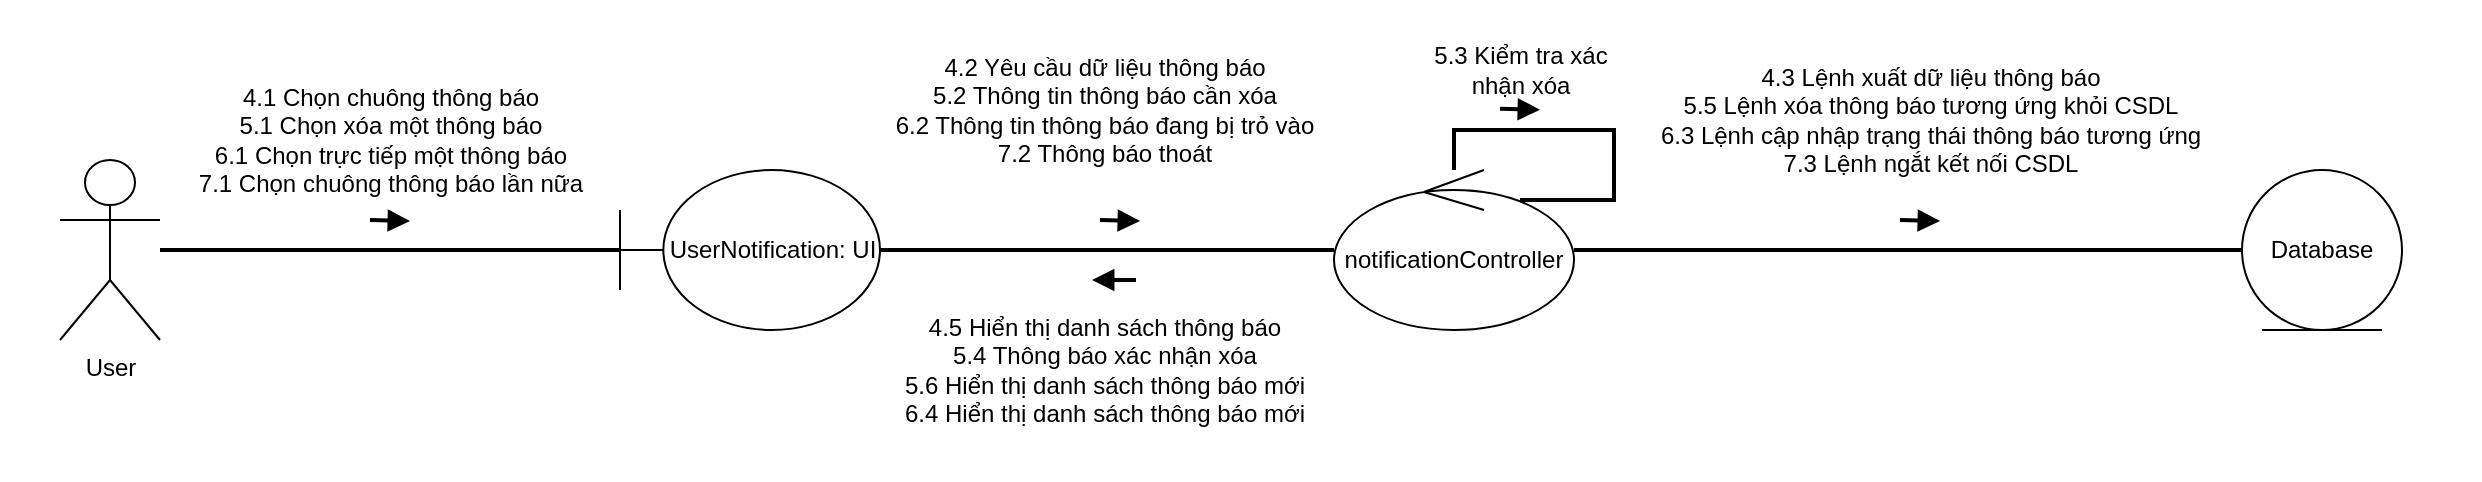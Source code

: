 <mxfile version="13.9.8" type="device"><diagram id="UMp4rM9oPchysH3H6uYc" name="Page-1"><mxGraphModel dx="1038" dy="580" grid="1" gridSize="10" guides="1" tooltips="1" connect="1" arrows="1" fold="1" page="1" pageScale="1" pageWidth="827" pageHeight="1169" math="0" shadow="0"><root><mxCell id="0"/><mxCell id="1" parent="0"/><mxCell id="R-2VJKFItc9dEQcIXdcc-28" value="" style="rounded=0;whiteSpace=wrap;html=1;strokeWidth=2;strokeColor=none;" parent="1" vertex="1"><mxGeometry x="40" y="30" width="1240" height="240" as="geometry"/></mxCell><mxCell id="R-2VJKFItc9dEQcIXdcc-1" value="" style="endArrow=none;html=1;startArrow=block;startFill=1;endFill=0;strokeWidth=2;rounded=0;" parent="1" edge="1"><mxGeometry width="50" height="50" relative="1" as="geometry"><mxPoint x="245" y="140.5" as="sourcePoint"/><mxPoint x="225" y="140" as="targetPoint"/></mxGeometry></mxCell><mxCell id="R-2VJKFItc9dEQcIXdcc-2" value="User" style="shape=umlActor;verticalLabelPosition=bottom;verticalAlign=top;html=1;outlineConnect=0;" parent="1" vertex="1"><mxGeometry x="70" y="110" width="50" height="90" as="geometry"/></mxCell><mxCell id="R-2VJKFItc9dEQcIXdcc-9" style="edgeStyle=orthogonalEdgeStyle;rounded=0;orthogonalLoop=1;jettySize=auto;html=1;startArrow=none;startFill=0;endArrow=none;endFill=0;strokeWidth=2;" parent="1" source="R-2VJKFItc9dEQcIXdcc-3" target="R-2VJKFItc9dEQcIXdcc-5" edge="1"><mxGeometry relative="1" as="geometry"/></mxCell><mxCell id="R-2VJKFItc9dEQcIXdcc-3" value="UserNotification: UI" style="shape=umlBoundary;whiteSpace=wrap;html=1;" parent="1" vertex="1"><mxGeometry x="350" y="115" width="130" height="80" as="geometry"/></mxCell><mxCell id="R-2VJKFItc9dEQcIXdcc-4" value="Database" style="ellipse;shape=umlEntity;whiteSpace=wrap;html=1;" parent="1" vertex="1"><mxGeometry x="1161" y="115" width="80" height="80" as="geometry"/></mxCell><mxCell id="R-2VJKFItc9dEQcIXdcc-10" style="edgeStyle=orthogonalEdgeStyle;rounded=0;orthogonalLoop=1;jettySize=auto;html=1;startArrow=none;startFill=0;endArrow=none;endFill=0;strokeWidth=2;" parent="1" source="R-2VJKFItc9dEQcIXdcc-5" target="R-2VJKFItc9dEQcIXdcc-4" edge="1"><mxGeometry relative="1" as="geometry"/></mxCell><mxCell id="R-2VJKFItc9dEQcIXdcc-5" value="notificationController" style="ellipse;shape=umlControl;whiteSpace=wrap;html=1;" parent="1" vertex="1"><mxGeometry x="707" y="115" width="120" height="80" as="geometry"/></mxCell><mxCell id="R-2VJKFItc9dEQcIXdcc-8" value="" style="line;strokeWidth=2;fillColor=none;align=left;verticalAlign=middle;spacingTop=-1;spacingLeft=3;spacingRight=3;rotatable=0;labelPosition=right;points=[];portConstraint=eastwest;" parent="1" vertex="1"><mxGeometry x="120" y="151" width="230" height="8" as="geometry"/></mxCell><mxCell id="R-2VJKFItc9dEQcIXdcc-15" value="" style="endArrow=none;html=1;startArrow=block;startFill=1;endFill=0;strokeWidth=2;rounded=0;" parent="1" edge="1"><mxGeometry width="50" height="50" relative="1" as="geometry"><mxPoint x="610" y="140.5" as="sourcePoint"/><mxPoint x="590" y="140" as="targetPoint"/></mxGeometry></mxCell><mxCell id="R-2VJKFItc9dEQcIXdcc-17" value="4.1 Chọn chuông thông báo&lt;br&gt;5.1 Chọn xóa một thông báo&lt;br&gt;6.1 Chọn trực tiếp một thông báo&lt;br&gt;7.1 Chọn chuông thông báo lần nữa" style="text;html=1;align=center;verticalAlign=middle;resizable=0;points=[];autosize=1;" parent="1" vertex="1"><mxGeometry x="130" y="70" width="210" height="60" as="geometry"/></mxCell><mxCell id="R-2VJKFItc9dEQcIXdcc-21" value="4.2 Yêu cầu dữ liệu thông báo&lt;br&gt;5.2 Thông tin thông báo cần xóa&lt;br&gt;6.2 Thông tin thông báo đang bị trỏ vào&lt;br&gt;7.2 Thông báo thoát" style="text;html=1;align=center;verticalAlign=middle;resizable=0;points=[];autosize=1;" parent="1" vertex="1"><mxGeometry x="477" y="55" width="230" height="60" as="geometry"/></mxCell><mxCell id="R-2VJKFItc9dEQcIXdcc-22" value="" style="endArrow=none;html=1;startArrow=block;startFill=1;endFill=0;strokeWidth=2;rounded=0;" parent="1" edge="1"><mxGeometry width="50" height="50" relative="1" as="geometry"><mxPoint x="1010" y="140.5" as="sourcePoint"/><mxPoint x="990" y="140" as="targetPoint"/></mxGeometry></mxCell><mxCell id="R-2VJKFItc9dEQcIXdcc-23" value="4.3 Lệnh xuất dữ liệu thông báo&lt;br&gt;5.5 Lệnh xóa thông báo tương ứng khỏi CSDL&lt;br&gt;6.3 Lệnh cập nhập trạng thái thông báo tương ứng&lt;br&gt;7.3 Lệnh ngắt kết nối CSDL" style="text;html=1;align=center;verticalAlign=middle;resizable=0;points=[];autosize=1;" parent="1" vertex="1"><mxGeometry x="860" y="60" width="290" height="60" as="geometry"/></mxCell><mxCell id="R-2VJKFItc9dEQcIXdcc-24" style="edgeStyle=orthogonalEdgeStyle;rounded=0;orthogonalLoop=1;jettySize=auto;html=1;entryX=0.775;entryY=0.188;entryDx=0;entryDy=0;entryPerimeter=0;startArrow=none;startFill=0;endArrow=none;endFill=0;strokeWidth=2;" parent="1" source="R-2VJKFItc9dEQcIXdcc-5" target="R-2VJKFItc9dEQcIXdcc-5" edge="1"><mxGeometry relative="1" as="geometry"><Array as="points"><mxPoint x="767" y="95"/><mxPoint x="847" y="95"/><mxPoint x="847" y="130"/></Array></mxGeometry></mxCell><mxCell id="R-2VJKFItc9dEQcIXdcc-25" value="5.3 Kiểm tra xác&lt;br&gt;nhận xóa" style="text;html=1;align=center;verticalAlign=middle;resizable=0;points=[];autosize=1;" parent="1" vertex="1"><mxGeometry x="750" y="50" width="100" height="30" as="geometry"/></mxCell><mxCell id="R-2VJKFItc9dEQcIXdcc-26" value="" style="endArrow=none;html=1;startArrow=block;startFill=1;endFill=0;strokeWidth=2;rounded=0;" parent="1" edge="1"><mxGeometry width="50" height="50" relative="1" as="geometry"><mxPoint x="586" y="170" as="sourcePoint"/><mxPoint x="608" y="170" as="targetPoint"/></mxGeometry></mxCell><mxCell id="R-2VJKFItc9dEQcIXdcc-27" value="4.5 Hiển thị danh sách thông báo&lt;br&gt;5.4 Thông báo xác nhận xóa&lt;br&gt;5.6 Hiển thị danh sách thông báo mới&lt;br&gt;6.4 Hiển thị danh sách thông báo mới" style="text;html=1;align=center;verticalAlign=middle;resizable=0;points=[];autosize=1;" parent="1" vertex="1"><mxGeometry x="482" y="185" width="220" height="60" as="geometry"/></mxCell><mxCell id="R-2VJKFItc9dEQcIXdcc-29" value="" style="endArrow=none;html=1;startArrow=block;startFill=1;endFill=0;strokeWidth=2;rounded=0;" parent="1" edge="1"><mxGeometry width="50" height="50" relative="1" as="geometry"><mxPoint x="810" y="84.91" as="sourcePoint"/><mxPoint x="790" y="84.41" as="targetPoint"/></mxGeometry></mxCell></root></mxGraphModel></diagram></mxfile>